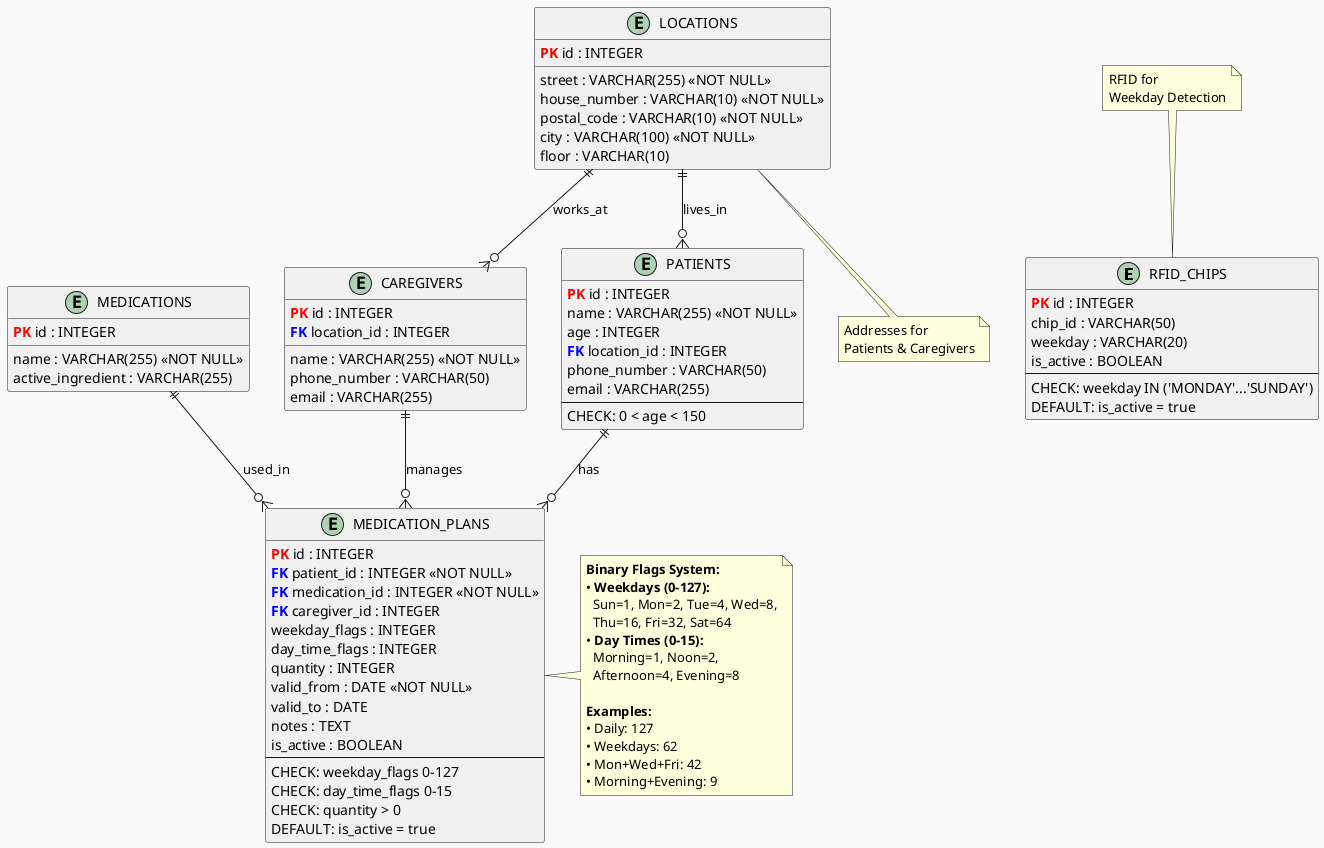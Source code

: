 @startuml CURA_ERD

!define ENTITY entity
!define PK <b><color:red>PK</color></b>
!define FK <b><color:blue>FK</color></b>

skinparam backgroundColor #FAFAFA
skinparam entity {
    BackgroundColor #E8F4FD
    BorderColor #2196F3
    FontSize 12
}

ENTITY "RFID_CHIPS" as rfid {
    PK id : INTEGER
    chip_id : VARCHAR(50)
    weekday : VARCHAR(20)
    is_active : BOOLEAN
    --
    CHECK: weekday IN ('MONDAY'...'SUNDAY')
    DEFAULT: is_active = true
}

ENTITY "LOCATIONS" as locations {
    PK id : INTEGER
    street : VARCHAR(255) <<NOT NULL>>
    house_number : VARCHAR(10) <<NOT NULL>>
    postal_code : VARCHAR(10) <<NOT NULL>>
    city : VARCHAR(100) <<NOT NULL>>
    floor : VARCHAR(10)
}

ENTITY "MEDICATIONS" as medications {
    PK id : INTEGER
    name : VARCHAR(255) <<NOT NULL>>
    active_ingredient : VARCHAR(255)
}

ENTITY "CAREGIVERS" as caregivers {
    PK id : INTEGER
    name : VARCHAR(255) <<NOT NULL>>
    phone_number : VARCHAR(50)
    email : VARCHAR(255)
    FK location_id : INTEGER
}

ENTITY "PATIENTS" as patients {
    PK id : INTEGER
    name : VARCHAR(255) <<NOT NULL>>
    age : INTEGER
    FK location_id : INTEGER
    phone_number : VARCHAR(50)
    email : VARCHAR(255)
    --
    CHECK: 0 < age < 150
}

ENTITY "MEDICATION_PLANS" as medplan {
    PK id : INTEGER
    FK patient_id : INTEGER <<NOT NULL>>
    FK medication_id : INTEGER <<NOT NULL>>
    FK caregiver_id : INTEGER
    weekday_flags : INTEGER
    day_time_flags : INTEGER
    quantity : INTEGER
    valid_from : DATE <<NOT NULL>>
    valid_to : DATE
    notes : TEXT
    is_active : BOOLEAN
    --
    CHECK: weekday_flags 0-127
    CHECK: day_time_flags 0-15
    CHECK: quantity > 0
    DEFAULT: is_active = true
}

' Relationships (1:N)
locations ||--o{ caregivers : "works_at"
locations ||--o{ patients : "lives_in"
patients ||--o{ medplan : "has"
medications ||--o{ medplan : "used_in"
caregivers ||--o{ medplan : "manages"

note top of rfid : RFID for\nWeekday Detection

note right of medplan : **Binary Flags System:**\n• **Weekdays (0-127):**\n  Sun=1, Mon=2, Tue=4, Wed=8,\n  Thu=16, Fri=32, Sat=64\n• **Day Times (0-15):**\n  Morning=1, Noon=2,\n  Afternoon=4, Evening=8\n\n**Examples:**\n• Daily: 127\n• Weekdays: 62\n• Mon+Wed+Fri: 42\n• Morning+Evening: 9

note bottom of locations : Addresses for\nPatients & Caregivers

@enduml